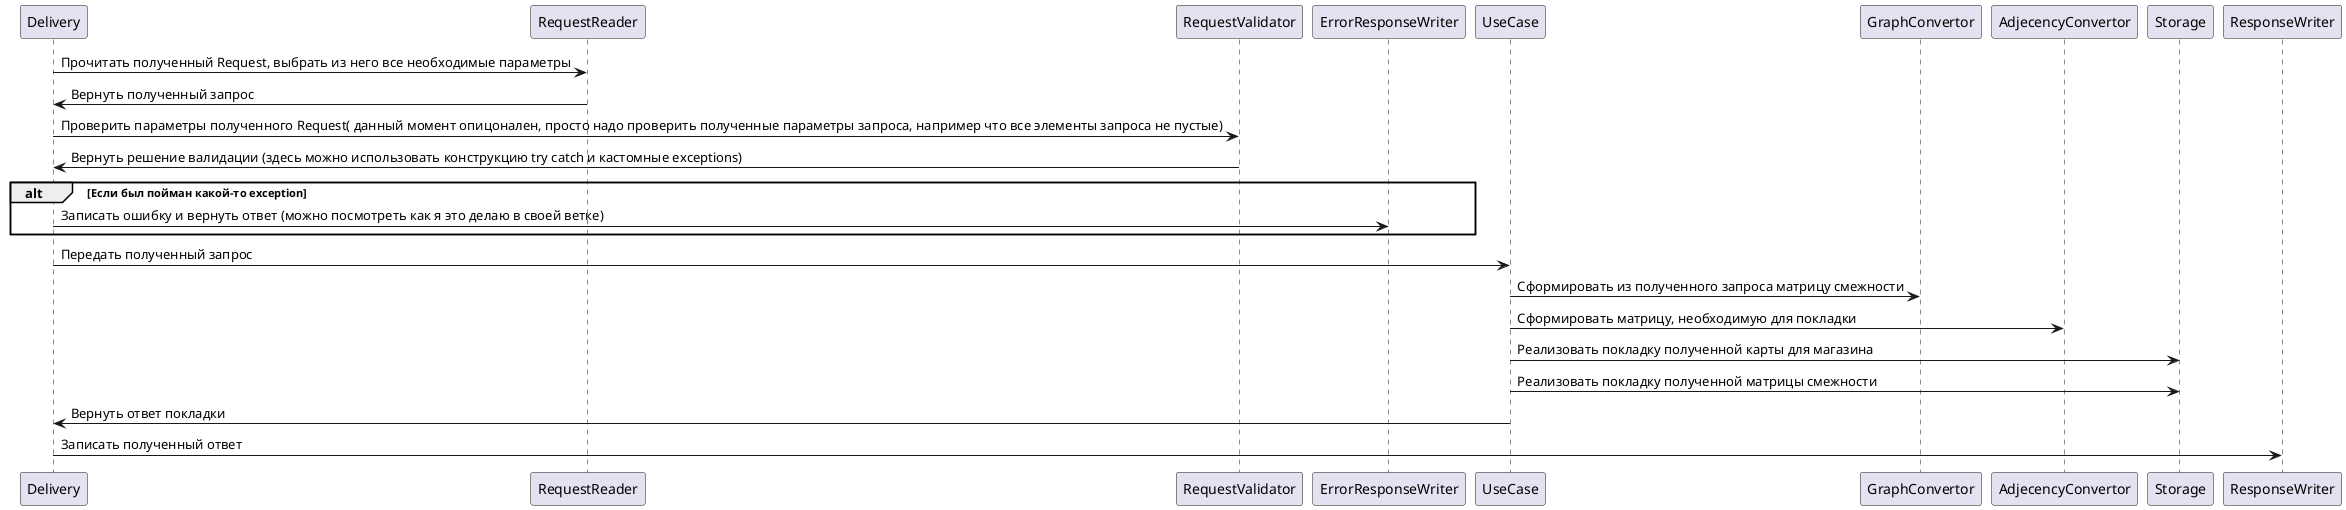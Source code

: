 @startuml

"Delivery" -> "RequestReader" : Прочитать полученный Request, выбрать из него все необходимые параметры
"Delivery" <- "RequestReader" : Вернуть полученный запрос
"Delivery" -> "RequestValidator" : Проверить параметры полученного Request( данный момент опицонален, просто надо проверить полученные параметры запроса, например что все элементы запроса не пустые)
"Delivery" <- "RequestValidator" :Вернуть решение валидации (здесь можно использовать конструкцию try catch и кастомные exceptions)
alt Если был пойман какой-то exception
"Delivery" -> "ErrorResponseWriter": Записать ошибку и вернуть ответ (можно посмотреть как я это делаю в своей ветке)
end

"Delivery" -> "UseCase": Передать полученный запрос

"UseCase" -> "GraphConvertor": Сформировать из полученного запроса матрицу смежности
"UseCase" -> "AdjecencyConvertor": Сформировать матрицу, необходимую для покладки
"UseCase" -> "Storage" : Реализовать покладку полученной карты для магазина
"UseCase" -> "Storage": Реализовать покладку полученной матрицы смежности

"UseCase" -> "Delivery": Вернуть ответ покладки
"Delivery" -> "ResponseWriter": Записать полученный ответ


@enduml